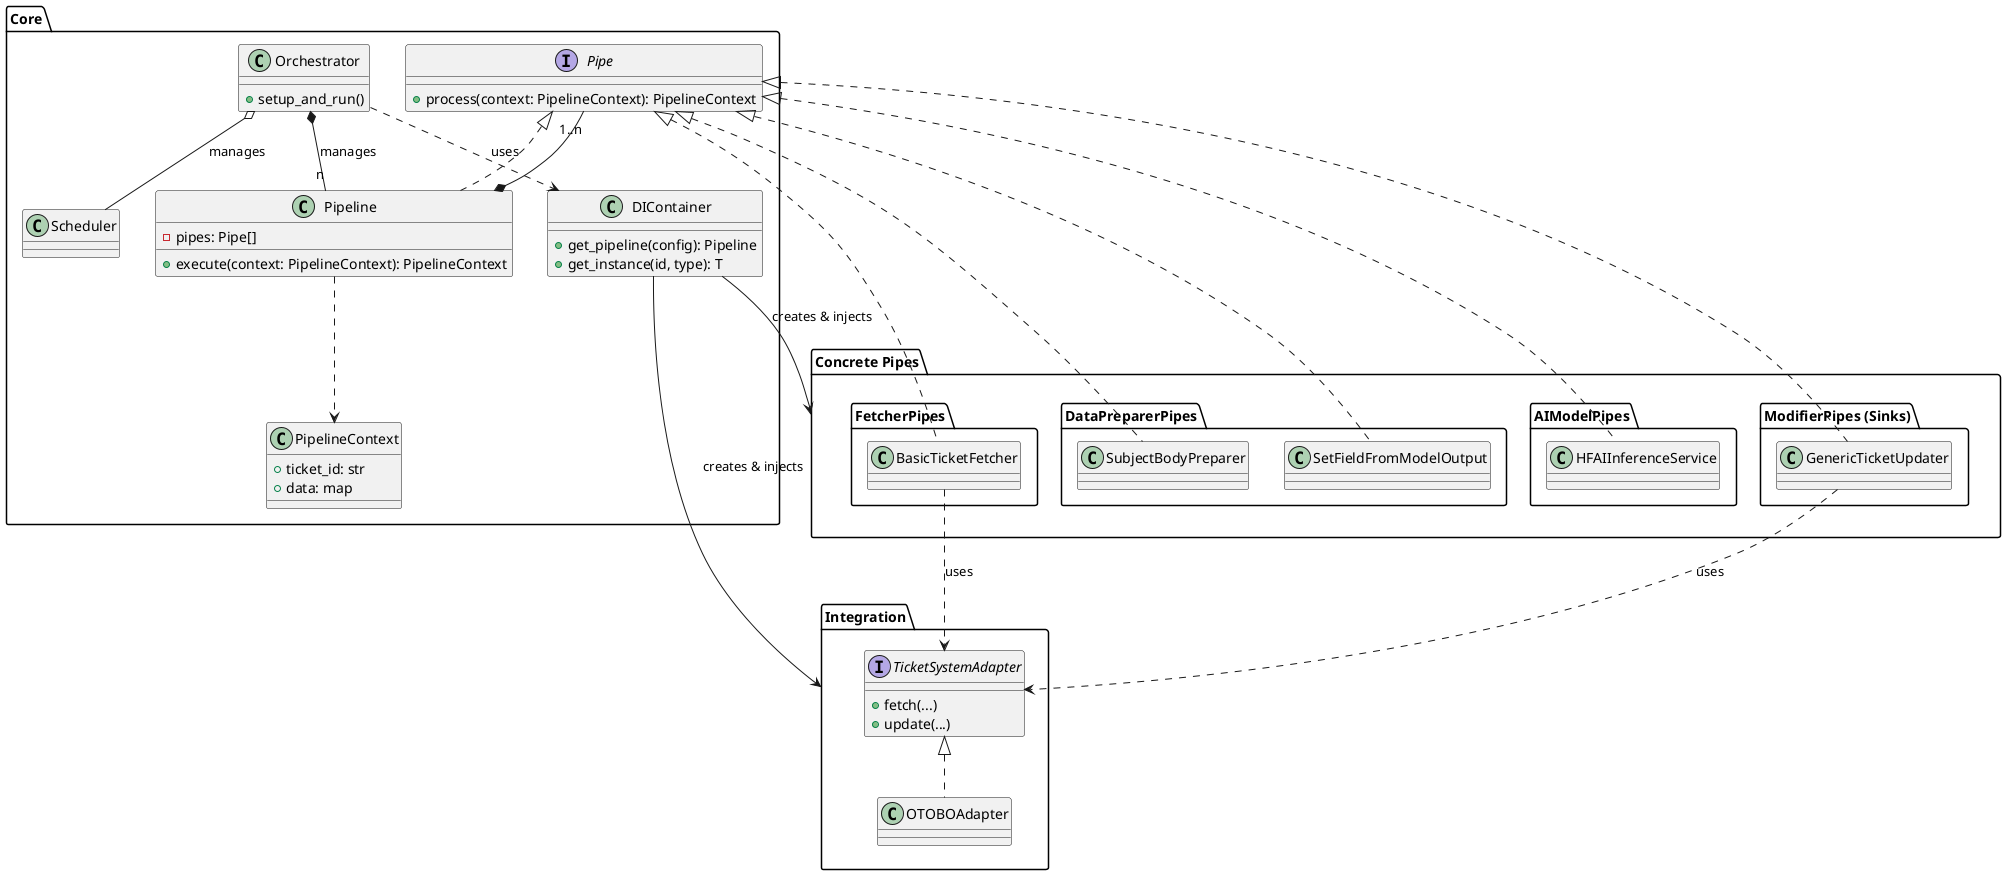 @startuml
skinparam componentStyle rectangle
allow_mixing

package "Core" as Core {
  class DIContainer {
    + get_pipeline(config): Pipeline
    + get_instance(id, type): T
  }

  class Orchestrator {
    + setup_and_run()
  }

  class Scheduler
  Orchestrator o-- Scheduler : manages

  class PipelineContext {
    + ticket_id: str
    + data: map
  }

  interface Pipe {
    + process(context: PipelineContext): PipelineContext
  }

  class Pipeline implements Pipe {
    - pipes: Pipe[]
    + execute(context: PipelineContext): PipelineContext
  }

  Pipeline *-- "1..n" Pipe
  Orchestrator *-- "n" Pipeline : manages
  Pipeline ..> PipelineContext
}

package "Integration" as Integration {
  interface TicketSystemAdapter {
    + fetch(...)
    + update(...)
  }
  class OTOBOAdapter implements TicketSystemAdapter
}

package "Concrete Pipes" as ConcretePipes {

  package "FetcherPipes" as FetcherPipes {
    class BasicTicketFetcher
    BasicTicketFetcher .up.|> Pipe
    BasicTicketFetcher ..> TicketSystemAdapter : uses
  }

  package "DataPreparerPipes" as DataPreparerPipes {
    class SubjectBodyPreparer
    class SetFieldFromModelOutput
    SubjectBodyPreparer .up.|> Pipe
    SetFieldFromModelOutput .up.|> Pipe
  }

  package "AIModelPipes" as AIModelPipes {
    class HFAIInferenceService
    HFAIInferenceService .up.|> Pipe
  }

  package "ModifierPipes (Sinks)" as ModifierPipes {
    class GenericTicketUpdater
    GenericTicketUpdater .up.|> Pipe
    GenericTicketUpdater ..> TicketSystemAdapter : uses
  }
}

DIContainer --> ConcretePipes : "creates & injects"
DIContainer --> Integration : "creates & injects"
Orchestrator ..> DIContainer : "uses"

@enduml
